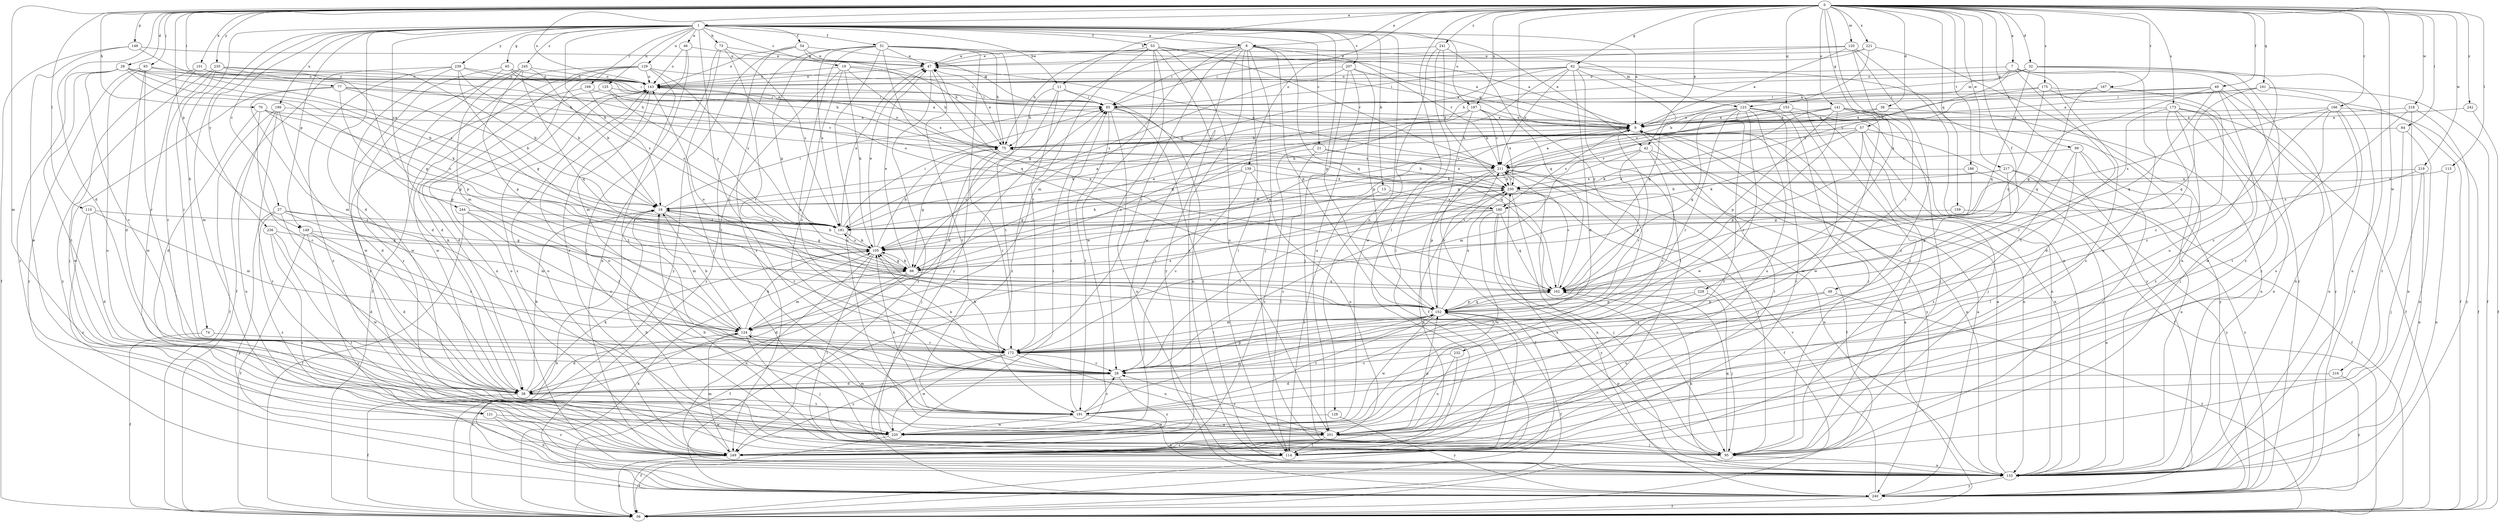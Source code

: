strict digraph  {
0;
1;
7;
8;
9;
11;
13;
18;
19;
21;
27;
28;
29;
32;
36;
38;
42;
46;
47;
48;
49;
51;
53;
54;
56;
57;
62;
65;
66;
70;
73;
74;
75;
77;
84;
85;
93;
95;
99;
101;
105;
110;
113;
114;
120;
121;
123;
124;
125;
128;
129;
133;
139;
141;
143;
148;
149;
152;
153;
159;
161;
162;
166;
167;
169;
172;
173;
175;
180;
181;
186;
191;
197;
199;
201;
207;
211;
216;
217;
218;
219;
220;
221;
228;
230;
232;
235;
236;
239;
240;
241;
242;
244;
245;
249;
0 -> 1  [label=a];
0 -> 7  [label=a];
0 -> 8  [label=a];
0 -> 11  [label=b];
0 -> 29  [label=d];
0 -> 32  [label=d];
0 -> 36  [label=d];
0 -> 38  [label=d];
0 -> 42  [label=e];
0 -> 48  [label=f];
0 -> 49  [label=f];
0 -> 57  [label=g];
0 -> 62  [label=g];
0 -> 70  [label=h];
0 -> 77  [label=i];
0 -> 84  [label=i];
0 -> 93  [label=j];
0 -> 99  [label=k];
0 -> 101  [label=k];
0 -> 110  [label=l];
0 -> 113  [label=l];
0 -> 114  [label=l];
0 -> 120  [label=m];
0 -> 121  [label=m];
0 -> 139  [label=o];
0 -> 141  [label=o];
0 -> 143  [label=o];
0 -> 148  [label=p];
0 -> 149  [label=p];
0 -> 153  [label=q];
0 -> 159  [label=q];
0 -> 161  [label=q];
0 -> 166  [label=r];
0 -> 167  [label=r];
0 -> 173  [label=s];
0 -> 175  [label=s];
0 -> 186  [label=t];
0 -> 197  [label=u];
0 -> 216  [label=w];
0 -> 217  [label=w];
0 -> 218  [label=w];
0 -> 219  [label=w];
0 -> 221  [label=x];
0 -> 228  [label=x];
0 -> 232  [label=y];
0 -> 235  [label=y];
0 -> 241  [label=z];
0 -> 242  [label=z];
1 -> 8  [label=a];
1 -> 9  [label=a];
1 -> 11  [label=b];
1 -> 13  [label=b];
1 -> 18  [label=b];
1 -> 19  [label=c];
1 -> 21  [label=c];
1 -> 27  [label=c];
1 -> 28  [label=c];
1 -> 38  [label=d];
1 -> 42  [label=e];
1 -> 46  [label=e];
1 -> 51  [label=f];
1 -> 53  [label=f];
1 -> 54  [label=f];
1 -> 65  [label=g];
1 -> 73  [label=h];
1 -> 74  [label=h];
1 -> 121  [label=m];
1 -> 125  [label=n];
1 -> 128  [label=n];
1 -> 129  [label=n];
1 -> 149  [label=p];
1 -> 152  [label=p];
1 -> 169  [label=r];
1 -> 197  [label=u];
1 -> 199  [label=u];
1 -> 207  [label=v];
1 -> 236  [label=y];
1 -> 239  [label=y];
1 -> 244  [label=z];
1 -> 245  [label=z];
7 -> 123  [label=m];
7 -> 143  [label=o];
7 -> 180  [label=s];
7 -> 191  [label=t];
7 -> 201  [label=u];
7 -> 240  [label=y];
7 -> 249  [label=z];
8 -> 47  [label=e];
8 -> 66  [label=g];
8 -> 95  [label=j];
8 -> 114  [label=l];
8 -> 123  [label=m];
8 -> 124  [label=m];
8 -> 152  [label=p];
8 -> 162  [label=q];
8 -> 172  [label=r];
8 -> 211  [label=v];
8 -> 220  [label=w];
8 -> 249  [label=z];
9 -> 75  [label=h];
9 -> 114  [label=l];
9 -> 133  [label=n];
9 -> 172  [label=r];
9 -> 180  [label=s];
9 -> 240  [label=y];
11 -> 38  [label=d];
11 -> 75  [label=h];
11 -> 85  [label=i];
11 -> 133  [label=n];
11 -> 249  [label=z];
13 -> 114  [label=l];
13 -> 180  [label=s];
18 -> 9  [label=a];
18 -> 66  [label=g];
18 -> 85  [label=i];
18 -> 124  [label=m];
18 -> 172  [label=r];
18 -> 181  [label=s];
19 -> 28  [label=c];
19 -> 75  [label=h];
19 -> 85  [label=i];
19 -> 105  [label=k];
19 -> 143  [label=o];
19 -> 230  [label=x];
19 -> 240  [label=y];
21 -> 114  [label=l];
21 -> 211  [label=v];
21 -> 230  [label=x];
21 -> 249  [label=z];
27 -> 66  [label=g];
27 -> 124  [label=m];
27 -> 181  [label=s];
27 -> 220  [label=w];
27 -> 240  [label=y];
27 -> 249  [label=z];
28 -> 38  [label=d];
28 -> 105  [label=k];
28 -> 152  [label=p];
28 -> 249  [label=z];
29 -> 9  [label=a];
29 -> 18  [label=b];
29 -> 28  [label=c];
29 -> 66  [label=g];
29 -> 105  [label=k];
29 -> 143  [label=o];
29 -> 191  [label=t];
29 -> 249  [label=z];
32 -> 9  [label=a];
32 -> 75  [label=h];
32 -> 133  [label=n];
32 -> 143  [label=o];
32 -> 162  [label=q];
32 -> 201  [label=u];
32 -> 249  [label=z];
36 -> 9  [label=a];
36 -> 133  [label=n];
36 -> 211  [label=v];
38 -> 18  [label=b];
38 -> 56  [label=f];
38 -> 105  [label=k];
38 -> 191  [label=t];
42 -> 28  [label=c];
42 -> 56  [label=f];
42 -> 124  [label=m];
42 -> 133  [label=n];
42 -> 152  [label=p];
42 -> 211  [label=v];
46 -> 47  [label=e];
46 -> 114  [label=l];
46 -> 143  [label=o];
46 -> 249  [label=z];
47 -> 143  [label=o];
47 -> 191  [label=t];
47 -> 240  [label=y];
48 -> 56  [label=f];
48 -> 152  [label=p];
48 -> 201  [label=u];
49 -> 66  [label=g];
49 -> 85  [label=i];
49 -> 133  [label=n];
49 -> 162  [label=q];
49 -> 211  [label=v];
49 -> 220  [label=w];
49 -> 240  [label=y];
51 -> 9  [label=a];
51 -> 28  [label=c];
51 -> 47  [label=e];
51 -> 66  [label=g];
51 -> 75  [label=h];
51 -> 162  [label=q];
51 -> 181  [label=s];
51 -> 191  [label=t];
51 -> 201  [label=u];
51 -> 240  [label=y];
51 -> 249  [label=z];
53 -> 9  [label=a];
53 -> 28  [label=c];
53 -> 47  [label=e];
53 -> 75  [label=h];
53 -> 172  [label=r];
53 -> 201  [label=u];
53 -> 211  [label=v];
53 -> 220  [label=w];
53 -> 240  [label=y];
54 -> 47  [label=e];
54 -> 75  [label=h];
54 -> 85  [label=i];
54 -> 95  [label=j];
54 -> 143  [label=o];
54 -> 191  [label=t];
56 -> 9  [label=a];
56 -> 18  [label=b];
56 -> 105  [label=k];
57 -> 56  [label=f];
57 -> 75  [label=h];
57 -> 95  [label=j];
57 -> 105  [label=k];
57 -> 133  [label=n];
57 -> 152  [label=p];
57 -> 181  [label=s];
62 -> 18  [label=b];
62 -> 38  [label=d];
62 -> 85  [label=i];
62 -> 95  [label=j];
62 -> 105  [label=k];
62 -> 114  [label=l];
62 -> 143  [label=o];
62 -> 162  [label=q];
62 -> 211  [label=v];
62 -> 240  [label=y];
65 -> 38  [label=d];
65 -> 75  [label=h];
65 -> 143  [label=o];
65 -> 181  [label=s];
65 -> 220  [label=w];
66 -> 9  [label=a];
66 -> 38  [label=d];
66 -> 47  [label=e];
66 -> 56  [label=f];
66 -> 105  [label=k];
66 -> 124  [label=m];
66 -> 162  [label=q];
70 -> 9  [label=a];
70 -> 28  [label=c];
70 -> 38  [label=d];
70 -> 66  [label=g];
70 -> 181  [label=s];
73 -> 47  [label=e];
73 -> 133  [label=n];
73 -> 172  [label=r];
73 -> 181  [label=s];
73 -> 240  [label=y];
74 -> 56  [label=f];
74 -> 172  [label=r];
75 -> 47  [label=e];
75 -> 66  [label=g];
75 -> 95  [label=j];
75 -> 143  [label=o];
75 -> 172  [label=r];
75 -> 211  [label=v];
77 -> 9  [label=a];
77 -> 18  [label=b];
77 -> 85  [label=i];
77 -> 124  [label=m];
77 -> 152  [label=p];
77 -> 220  [label=w];
84 -> 75  [label=h];
84 -> 133  [label=n];
84 -> 191  [label=t];
85 -> 9  [label=a];
85 -> 114  [label=l];
85 -> 133  [label=n];
85 -> 162  [label=q];
85 -> 191  [label=t];
93 -> 38  [label=d];
93 -> 75  [label=h];
93 -> 143  [label=o];
93 -> 172  [label=r];
93 -> 201  [label=u];
93 -> 240  [label=y];
95 -> 18  [label=b];
95 -> 133  [label=n];
95 -> 152  [label=p];
95 -> 162  [label=q];
99 -> 95  [label=j];
99 -> 114  [label=l];
99 -> 133  [label=n];
99 -> 211  [label=v];
99 -> 249  [label=z];
101 -> 75  [label=h];
101 -> 95  [label=j];
101 -> 143  [label=o];
101 -> 220  [label=w];
105 -> 18  [label=b];
105 -> 47  [label=e];
105 -> 66  [label=g];
105 -> 75  [label=h];
105 -> 114  [label=l];
105 -> 133  [label=n];
105 -> 181  [label=s];
110 -> 38  [label=d];
110 -> 124  [label=m];
110 -> 181  [label=s];
110 -> 249  [label=z];
113 -> 133  [label=n];
113 -> 230  [label=x];
114 -> 18  [label=b];
114 -> 56  [label=f];
114 -> 143  [label=o];
120 -> 9  [label=a];
120 -> 47  [label=e];
120 -> 85  [label=i];
120 -> 133  [label=n];
120 -> 172  [label=r];
120 -> 249  [label=z];
121 -> 133  [label=n];
121 -> 220  [label=w];
121 -> 249  [label=z];
123 -> 9  [label=a];
123 -> 66  [label=g];
123 -> 95  [label=j];
123 -> 114  [label=l];
123 -> 133  [label=n];
123 -> 162  [label=q];
123 -> 172  [label=r];
123 -> 201  [label=u];
123 -> 220  [label=w];
123 -> 249  [label=z];
124 -> 18  [label=b];
124 -> 38  [label=d];
124 -> 56  [label=f];
124 -> 85  [label=i];
124 -> 95  [label=j];
124 -> 105  [label=k];
124 -> 172  [label=r];
124 -> 230  [label=x];
125 -> 38  [label=d];
125 -> 85  [label=i];
125 -> 181  [label=s];
125 -> 211  [label=v];
128 -> 220  [label=w];
128 -> 240  [label=y];
129 -> 9  [label=a];
129 -> 38  [label=d];
129 -> 56  [label=f];
129 -> 133  [label=n];
129 -> 143  [label=o];
129 -> 181  [label=s];
129 -> 191  [label=t];
129 -> 220  [label=w];
133 -> 9  [label=a];
133 -> 230  [label=x];
133 -> 240  [label=y];
139 -> 28  [label=c];
139 -> 66  [label=g];
139 -> 181  [label=s];
139 -> 201  [label=u];
139 -> 230  [label=x];
141 -> 9  [label=a];
141 -> 75  [label=h];
141 -> 95  [label=j];
141 -> 105  [label=k];
141 -> 152  [label=p];
141 -> 172  [label=r];
141 -> 220  [label=w];
141 -> 240  [label=y];
143 -> 85  [label=i];
143 -> 124  [label=m];
143 -> 249  [label=z];
148 -> 47  [label=e];
148 -> 56  [label=f];
148 -> 181  [label=s];
148 -> 220  [label=w];
149 -> 38  [label=d];
149 -> 56  [label=f];
149 -> 105  [label=k];
149 -> 172  [label=r];
149 -> 240  [label=y];
152 -> 56  [label=f];
152 -> 114  [label=l];
152 -> 124  [label=m];
152 -> 143  [label=o];
152 -> 162  [label=q];
152 -> 172  [label=r];
152 -> 191  [label=t];
152 -> 211  [label=v];
152 -> 220  [label=w];
152 -> 230  [label=x];
153 -> 9  [label=a];
153 -> 95  [label=j];
153 -> 105  [label=k];
153 -> 220  [label=w];
159 -> 133  [label=n];
159 -> 181  [label=s];
161 -> 9  [label=a];
161 -> 56  [label=f];
161 -> 85  [label=i];
161 -> 162  [label=q];
161 -> 240  [label=y];
162 -> 47  [label=e];
162 -> 133  [label=n];
162 -> 152  [label=p];
162 -> 211  [label=v];
166 -> 9  [label=a];
166 -> 28  [label=c];
166 -> 56  [label=f];
166 -> 133  [label=n];
166 -> 181  [label=s];
166 -> 191  [label=t];
166 -> 201  [label=u];
167 -> 28  [label=c];
167 -> 85  [label=i];
167 -> 162  [label=q];
169 -> 85  [label=i];
169 -> 181  [label=s];
169 -> 249  [label=z];
172 -> 28  [label=c];
172 -> 105  [label=k];
172 -> 201  [label=u];
172 -> 220  [label=w];
172 -> 249  [label=z];
173 -> 9  [label=a];
173 -> 38  [label=d];
173 -> 56  [label=f];
173 -> 95  [label=j];
173 -> 133  [label=n];
173 -> 172  [label=r];
173 -> 249  [label=z];
175 -> 56  [label=f];
175 -> 75  [label=h];
175 -> 85  [label=i];
175 -> 162  [label=q];
175 -> 249  [label=z];
180 -> 28  [label=c];
180 -> 95  [label=j];
180 -> 143  [label=o];
180 -> 162  [label=q];
180 -> 181  [label=s];
180 -> 220  [label=w];
180 -> 240  [label=y];
181 -> 9  [label=a];
181 -> 47  [label=e];
181 -> 85  [label=i];
181 -> 105  [label=k];
186 -> 66  [label=g];
186 -> 230  [label=x];
186 -> 240  [label=y];
191 -> 28  [label=c];
191 -> 85  [label=i];
191 -> 105  [label=k];
191 -> 133  [label=n];
191 -> 152  [label=p];
191 -> 201  [label=u];
191 -> 220  [label=w];
197 -> 9  [label=a];
197 -> 56  [label=f];
197 -> 66  [label=g];
197 -> 105  [label=k];
197 -> 211  [label=v];
197 -> 230  [label=x];
199 -> 9  [label=a];
199 -> 38  [label=d];
199 -> 56  [label=f];
199 -> 133  [label=n];
199 -> 249  [label=z];
201 -> 28  [label=c];
201 -> 95  [label=j];
201 -> 114  [label=l];
201 -> 143  [label=o];
201 -> 152  [label=p];
201 -> 249  [label=z];
207 -> 9  [label=a];
207 -> 95  [label=j];
207 -> 143  [label=o];
207 -> 152  [label=p];
207 -> 181  [label=s];
207 -> 201  [label=u];
211 -> 9  [label=a];
211 -> 47  [label=e];
211 -> 56  [label=f];
211 -> 95  [label=j];
211 -> 105  [label=k];
211 -> 133  [label=n];
211 -> 152  [label=p];
211 -> 172  [label=r];
211 -> 230  [label=x];
216 -> 38  [label=d];
216 -> 240  [label=y];
217 -> 18  [label=b];
217 -> 56  [label=f];
217 -> 152  [label=p];
217 -> 230  [label=x];
217 -> 240  [label=y];
218 -> 9  [label=a];
218 -> 28  [label=c];
218 -> 133  [label=n];
218 -> 240  [label=y];
219 -> 95  [label=j];
219 -> 133  [label=n];
219 -> 181  [label=s];
219 -> 230  [label=x];
220 -> 56  [label=f];
220 -> 85  [label=i];
220 -> 124  [label=m];
221 -> 18  [label=b];
221 -> 47  [label=e];
221 -> 85  [label=i];
221 -> 133  [label=n];
228 -> 95  [label=j];
228 -> 152  [label=p];
228 -> 172  [label=r];
230 -> 18  [label=b];
230 -> 28  [label=c];
230 -> 56  [label=f];
230 -> 75  [label=h];
230 -> 95  [label=j];
230 -> 133  [label=n];
230 -> 211  [label=v];
232 -> 28  [label=c];
232 -> 201  [label=u];
232 -> 249  [label=z];
235 -> 18  [label=b];
235 -> 28  [label=c];
235 -> 143  [label=o];
235 -> 152  [label=p];
235 -> 172  [label=r];
235 -> 240  [label=y];
236 -> 38  [label=d];
236 -> 105  [label=k];
236 -> 114  [label=l];
236 -> 249  [label=z];
239 -> 18  [label=b];
239 -> 56  [label=f];
239 -> 66  [label=g];
239 -> 85  [label=i];
239 -> 143  [label=o];
239 -> 220  [label=w];
239 -> 249  [label=z];
240 -> 9  [label=a];
240 -> 56  [label=f];
240 -> 211  [label=v];
241 -> 47  [label=e];
241 -> 114  [label=l];
241 -> 162  [label=q];
241 -> 220  [label=w];
241 -> 230  [label=x];
242 -> 9  [label=a];
242 -> 56  [label=f];
244 -> 28  [label=c];
244 -> 56  [label=f];
244 -> 172  [label=r];
244 -> 181  [label=s];
245 -> 18  [label=b];
245 -> 124  [label=m];
245 -> 143  [label=o];
245 -> 152  [label=p];
245 -> 162  [label=q];
245 -> 249  [label=z];
249 -> 56  [label=f];
249 -> 124  [label=m];
249 -> 143  [label=o];
249 -> 230  [label=x];
}
